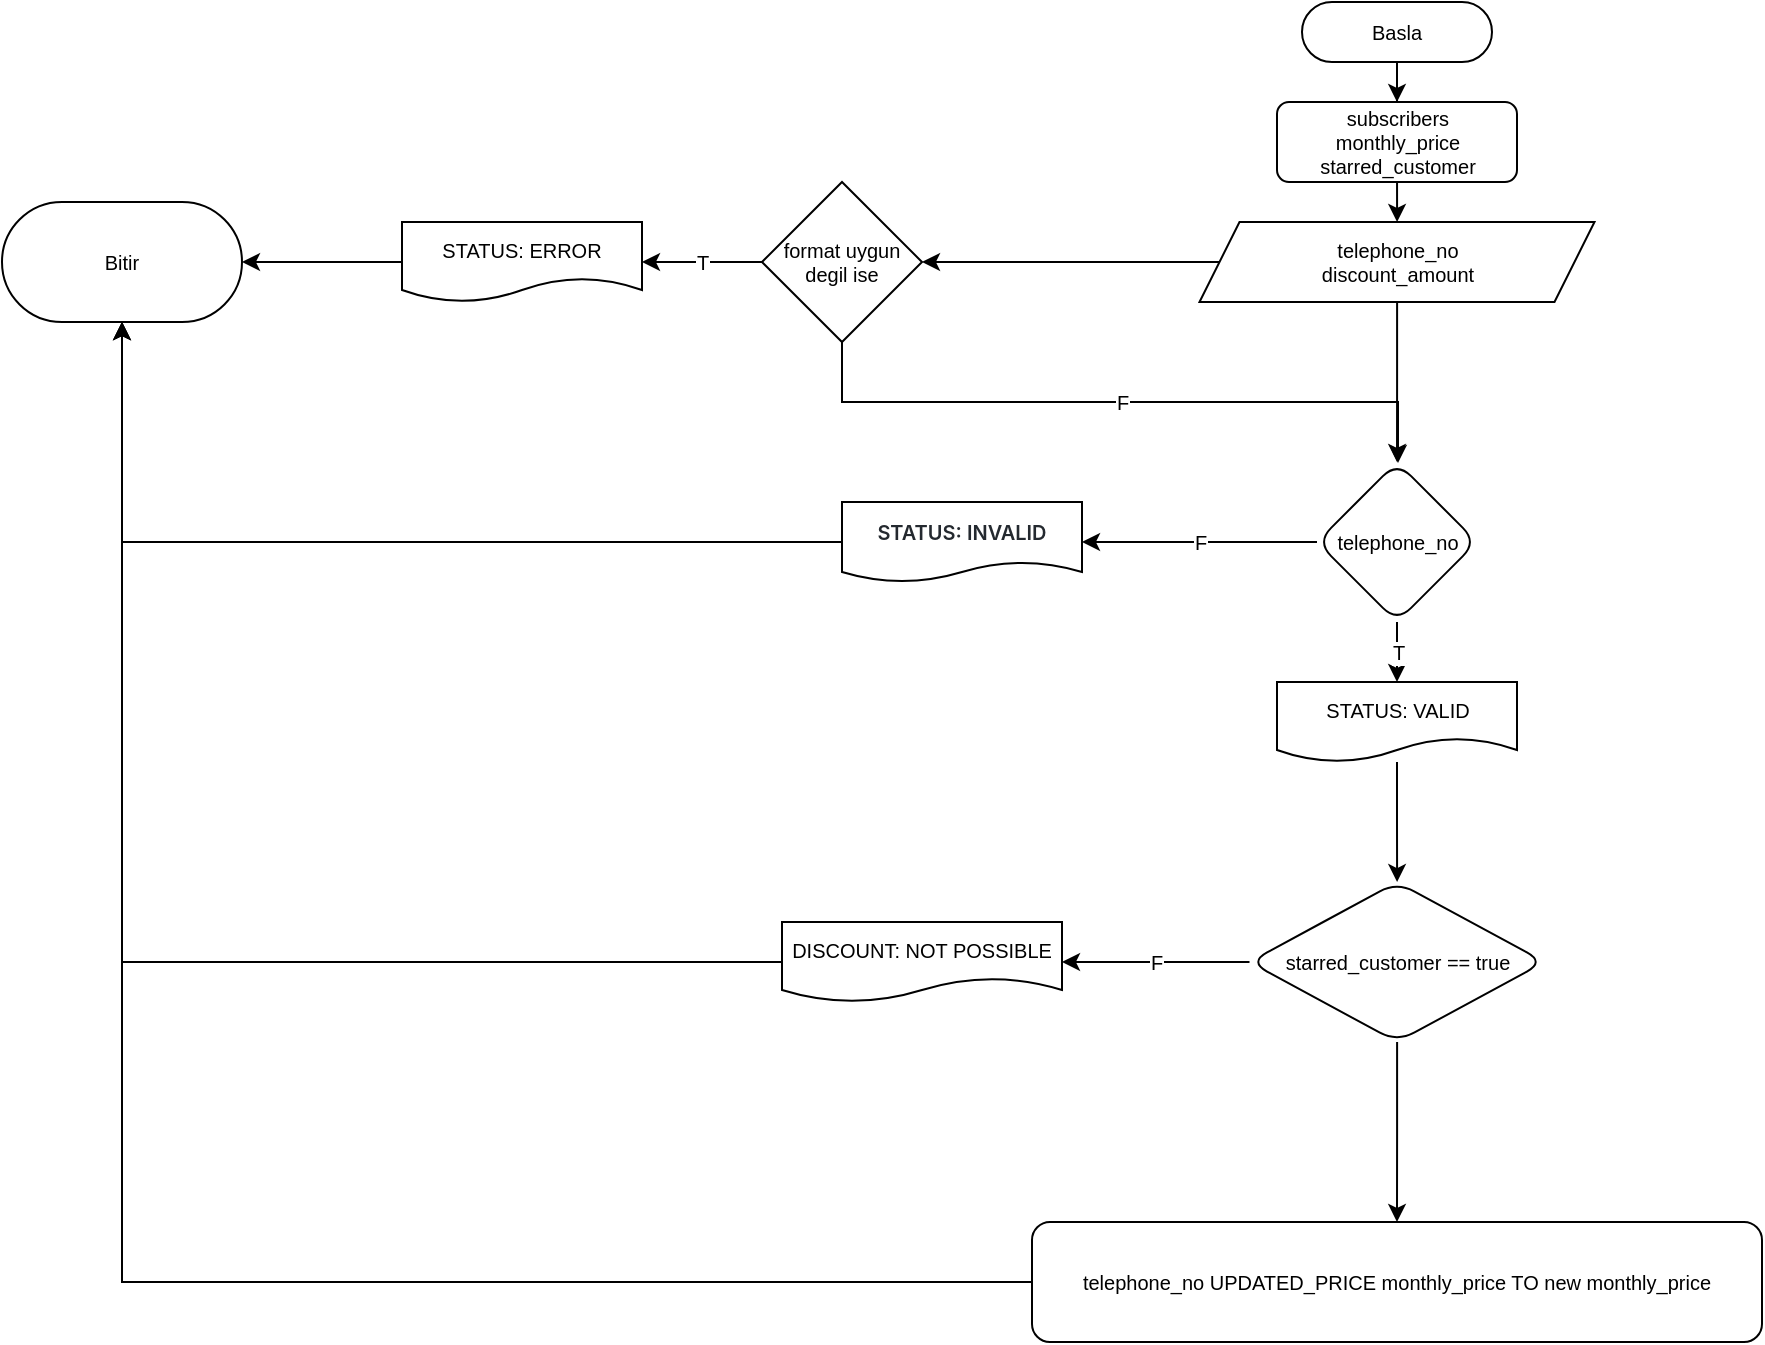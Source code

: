 <mxfile version="20.7.4" type="github">
  <diagram id="QovdTCCAwqNsHKWqRR8a" name="Sayfa -1">
    <mxGraphModel dx="2022" dy="663" grid="1" gridSize="10" guides="1" tooltips="1" connect="1" arrows="1" fold="1" page="1" pageScale="1" pageWidth="827" pageHeight="1169" math="0" shadow="0">
      <root>
        <mxCell id="0" />
        <mxCell id="1" parent="0" />
        <mxCell id="N-RdbVeVE0t_ZttsLc8l-3" value="" style="edgeStyle=orthogonalEdgeStyle;rounded=0;orthogonalLoop=1;jettySize=auto;html=1;fontSize=10;" edge="1" parent="1" source="N-RdbVeVE0t_ZttsLc8l-1" target="N-RdbVeVE0t_ZttsLc8l-2">
          <mxGeometry relative="1" as="geometry" />
        </mxCell>
        <mxCell id="N-RdbVeVE0t_ZttsLc8l-10" value="" style="edgeStyle=orthogonalEdgeStyle;rounded=0;orthogonalLoop=1;jettySize=auto;html=1;fontSize=10;" edge="1" parent="1" source="N-RdbVeVE0t_ZttsLc8l-1" target="N-RdbVeVE0t_ZttsLc8l-9">
          <mxGeometry relative="1" as="geometry" />
        </mxCell>
        <mxCell id="N-RdbVeVE0t_ZttsLc8l-1" value="Basla" style="rounded=1;whiteSpace=wrap;html=1;fontSize=10;arcSize=50;" vertex="1" parent="1">
          <mxGeometry x="20" y="10" width="95" height="30" as="geometry" />
        </mxCell>
        <mxCell id="N-RdbVeVE0t_ZttsLc8l-12" value="" style="edgeStyle=orthogonalEdgeStyle;rounded=0;orthogonalLoop=1;jettySize=auto;html=1;fontSize=10;" edge="1" parent="1" source="N-RdbVeVE0t_ZttsLc8l-2" target="N-RdbVeVE0t_ZttsLc8l-11">
          <mxGeometry relative="1" as="geometry" />
        </mxCell>
        <mxCell id="N-RdbVeVE0t_ZttsLc8l-20" value="" style="edgeStyle=orthogonalEdgeStyle;rounded=0;sketch=0;orthogonalLoop=1;jettySize=auto;html=1;shadow=0;fontSize=10;" edge="1" parent="1" source="N-RdbVeVE0t_ZttsLc8l-2" target="N-RdbVeVE0t_ZttsLc8l-19">
          <mxGeometry relative="1" as="geometry" />
        </mxCell>
        <mxCell id="N-RdbVeVE0t_ZttsLc8l-2" value="telephone_no&lt;br&gt;discount_amount" style="shape=parallelogram;perimeter=parallelogramPerimeter;whiteSpace=wrap;html=1;fixedSize=1;rounded=1;fontSize=10;arcSize=0;" vertex="1" parent="1">
          <mxGeometry x="-31.25" y="120" width="197.5" height="40" as="geometry" />
        </mxCell>
        <mxCell id="N-RdbVeVE0t_ZttsLc8l-9" value="subscribers&lt;br style=&quot;font-size: 10px;&quot;&gt;monthly_price&lt;br style=&quot;font-size: 10px;&quot;&gt;starred_customer" style="rounded=1;whiteSpace=wrap;html=1;fontSize=10;" vertex="1" parent="1">
          <mxGeometry x="7.5" y="60" width="120" height="40" as="geometry" />
        </mxCell>
        <mxCell id="N-RdbVeVE0t_ZttsLc8l-16" value="F" style="edgeStyle=orthogonalEdgeStyle;rounded=0;sketch=0;orthogonalLoop=1;jettySize=auto;html=1;shadow=0;fontSize=10;" edge="1" parent="1" source="N-RdbVeVE0t_ZttsLc8l-11" target="N-RdbVeVE0t_ZttsLc8l-15">
          <mxGeometry relative="1" as="geometry" />
        </mxCell>
        <mxCell id="N-RdbVeVE0t_ZttsLc8l-18" value="T" style="edgeStyle=orthogonalEdgeStyle;rounded=0;sketch=0;orthogonalLoop=1;jettySize=auto;html=1;shadow=0;fontSize=10;" edge="1" parent="1" source="N-RdbVeVE0t_ZttsLc8l-11" target="N-RdbVeVE0t_ZttsLc8l-17">
          <mxGeometry relative="1" as="geometry" />
        </mxCell>
        <mxCell id="N-RdbVeVE0t_ZttsLc8l-11" value="telephone_no" style="rhombus;whiteSpace=wrap;html=1;fontSize=10;rounded=1;" vertex="1" parent="1">
          <mxGeometry x="27.5" y="240" width="80" height="80" as="geometry" />
        </mxCell>
        <mxCell id="N-RdbVeVE0t_ZttsLc8l-26" style="edgeStyle=orthogonalEdgeStyle;rounded=0;sketch=0;orthogonalLoop=1;jettySize=auto;html=1;entryX=0.5;entryY=1;entryDx=0;entryDy=0;shadow=0;fontSize=10;" edge="1" parent="1" source="N-RdbVeVE0t_ZttsLc8l-15" target="N-RdbVeVE0t_ZttsLc8l-23">
          <mxGeometry relative="1" as="geometry" />
        </mxCell>
        <mxCell id="N-RdbVeVE0t_ZttsLc8l-15" value="&lt;strong style=&quot;box-sizing: border-box; font-weight: var(--base-text-weight-semibold, 600); color: rgb(36, 41, 47); font-family: -apple-system, BlinkMacSystemFont, &amp;quot;Segoe UI&amp;quot;, &amp;quot;Noto Sans&amp;quot;, Helvetica, Arial, sans-serif, &amp;quot;Apple Color Emoji&amp;quot;, &amp;quot;Segoe UI Emoji&amp;quot;; font-size: 10px; font-style: normal; font-variant-ligatures: normal; font-variant-caps: normal; letter-spacing: normal; orphans: 2; text-align: left; text-indent: 0px; text-transform: none; widows: 2; word-spacing: 0px; -webkit-text-stroke-width: 0px; background-color: rgb(255, 255, 255); text-decoration-thickness: initial; text-decoration-style: initial; text-decoration-color: initial;&quot;&gt;STATUS: INVALID&lt;/strong&gt;" style="shape=document;whiteSpace=wrap;html=1;boundedLbl=1;fontSize=10;rounded=1;verticalAlign=middle;size=0.25;" vertex="1" parent="1">
          <mxGeometry x="-210" y="260" width="120" height="40" as="geometry" />
        </mxCell>
        <mxCell id="N-RdbVeVE0t_ZttsLc8l-28" value="" style="edgeStyle=orthogonalEdgeStyle;rounded=0;sketch=0;orthogonalLoop=1;jettySize=auto;html=1;shadow=0;fontSize=10;" edge="1" parent="1" source="N-RdbVeVE0t_ZttsLc8l-17" target="N-RdbVeVE0t_ZttsLc8l-27">
          <mxGeometry relative="1" as="geometry" />
        </mxCell>
        <mxCell id="N-RdbVeVE0t_ZttsLc8l-17" value="STATUS: VALID" style="shape=document;whiteSpace=wrap;html=1;boundedLbl=1;fontSize=10;rounded=1;" vertex="1" parent="1">
          <mxGeometry x="7.5" y="350" width="120" height="40" as="geometry" />
        </mxCell>
        <mxCell id="N-RdbVeVE0t_ZttsLc8l-22" value="T" style="edgeStyle=orthogonalEdgeStyle;rounded=0;sketch=0;orthogonalLoop=1;jettySize=auto;html=1;shadow=0;fontSize=10;" edge="1" parent="1" source="N-RdbVeVE0t_ZttsLc8l-19" target="N-RdbVeVE0t_ZttsLc8l-21">
          <mxGeometry relative="1" as="geometry" />
        </mxCell>
        <mxCell id="N-RdbVeVE0t_ZttsLc8l-25" value="F" style="edgeStyle=orthogonalEdgeStyle;rounded=0;sketch=0;orthogonalLoop=1;jettySize=auto;html=1;shadow=0;fontSize=10;" edge="1" parent="1" source="N-RdbVeVE0t_ZttsLc8l-19" target="N-RdbVeVE0t_ZttsLc8l-11">
          <mxGeometry relative="1" as="geometry">
            <mxPoint x="70" y="210" as="targetPoint" />
            <Array as="points">
              <mxPoint x="-210" y="210" />
              <mxPoint x="68" y="210" />
            </Array>
          </mxGeometry>
        </mxCell>
        <mxCell id="N-RdbVeVE0t_ZttsLc8l-19" value="format uygun degil ise" style="rhombus;whiteSpace=wrap;html=1;fontSize=10;rounded=1;arcSize=0;" vertex="1" parent="1">
          <mxGeometry x="-250" y="100" width="80" height="80" as="geometry" />
        </mxCell>
        <mxCell id="N-RdbVeVE0t_ZttsLc8l-24" value="" style="edgeStyle=orthogonalEdgeStyle;rounded=0;sketch=0;orthogonalLoop=1;jettySize=auto;html=1;shadow=0;fontSize=10;" edge="1" parent="1" source="N-RdbVeVE0t_ZttsLc8l-21" target="N-RdbVeVE0t_ZttsLc8l-23">
          <mxGeometry relative="1" as="geometry" />
        </mxCell>
        <mxCell id="N-RdbVeVE0t_ZttsLc8l-21" value="STATUS: ERROR" style="shape=document;whiteSpace=wrap;html=1;boundedLbl=1;fontSize=10;rounded=1;arcSize=0;" vertex="1" parent="1">
          <mxGeometry x="-430" y="120" width="120" height="40" as="geometry" />
        </mxCell>
        <mxCell id="N-RdbVeVE0t_ZttsLc8l-23" value="Bitir" style="whiteSpace=wrap;html=1;fontSize=10;rounded=1;arcSize=50;" vertex="1" parent="1">
          <mxGeometry x="-630" y="110" width="120" height="60" as="geometry" />
        </mxCell>
        <mxCell id="N-RdbVeVE0t_ZttsLc8l-30" value="F" style="edgeStyle=orthogonalEdgeStyle;rounded=0;sketch=0;orthogonalLoop=1;jettySize=auto;html=1;shadow=0;fontSize=10;" edge="1" parent="1" source="N-RdbVeVE0t_ZttsLc8l-27" target="N-RdbVeVE0t_ZttsLc8l-29">
          <mxGeometry relative="1" as="geometry" />
        </mxCell>
        <mxCell id="N-RdbVeVE0t_ZttsLc8l-33" value="" style="edgeStyle=orthogonalEdgeStyle;rounded=0;sketch=0;orthogonalLoop=1;jettySize=auto;html=1;shadow=0;fontSize=10;" edge="1" parent="1" source="N-RdbVeVE0t_ZttsLc8l-27" target="N-RdbVeVE0t_ZttsLc8l-32">
          <mxGeometry relative="1" as="geometry" />
        </mxCell>
        <mxCell id="N-RdbVeVE0t_ZttsLc8l-27" value="starred_customer == true" style="rhombus;whiteSpace=wrap;html=1;fontSize=10;rounded=1;" vertex="1" parent="1">
          <mxGeometry x="-6.25" y="450" width="147.5" height="80" as="geometry" />
        </mxCell>
        <mxCell id="N-RdbVeVE0t_ZttsLc8l-31" style="edgeStyle=orthogonalEdgeStyle;rounded=0;sketch=0;orthogonalLoop=1;jettySize=auto;html=1;entryX=0.5;entryY=1;entryDx=0;entryDy=0;shadow=0;fontSize=10;" edge="1" parent="1" source="N-RdbVeVE0t_ZttsLc8l-29" target="N-RdbVeVE0t_ZttsLc8l-23">
          <mxGeometry relative="1" as="geometry" />
        </mxCell>
        <mxCell id="N-RdbVeVE0t_ZttsLc8l-29" value="DISCOUNT: NOT POSSIBLE" style="shape=document;whiteSpace=wrap;html=1;boundedLbl=1;fontSize=10;rounded=1;" vertex="1" parent="1">
          <mxGeometry x="-240" y="470" width="140" height="40" as="geometry" />
        </mxCell>
        <mxCell id="N-RdbVeVE0t_ZttsLc8l-34" style="edgeStyle=orthogonalEdgeStyle;rounded=0;sketch=0;orthogonalLoop=1;jettySize=auto;html=1;shadow=0;fontSize=10;" edge="1" parent="1" source="N-RdbVeVE0t_ZttsLc8l-32" target="N-RdbVeVE0t_ZttsLc8l-23">
          <mxGeometry relative="1" as="geometry" />
        </mxCell>
        <mxCell id="N-RdbVeVE0t_ZttsLc8l-32" value="telephone_no&amp;nbsp;UPDATED_PRICE monthly_price TO new&amp;nbsp;monthly_price" style="whiteSpace=wrap;html=1;fontSize=10;rounded=1;" vertex="1" parent="1">
          <mxGeometry x="-115" y="620" width="365" height="60" as="geometry" />
        </mxCell>
      </root>
    </mxGraphModel>
  </diagram>
</mxfile>
